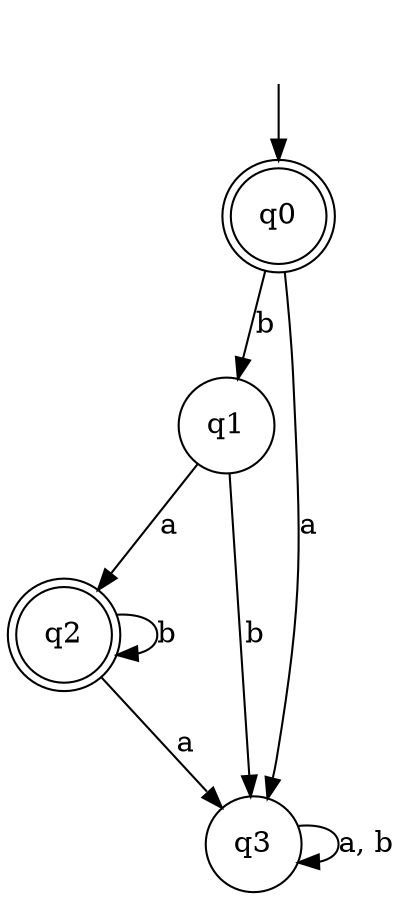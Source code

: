 digraph Automaton {

q1 [shape = circle];

q2 [shape = doublecircle];

q3 [shape = circle];

_nil [style = invis];

q0 [shape = doublecircle];

q0 -> q3 [label = "a"];

_nil -> q0;

q3 -> q3 [label = "a, b"];

q1 -> q2 [label = "a"];

q1 -> q3 [label = "b"];

q2 -> q3 [label = "a"];

q0 -> q1 [label = "b"];

q2 -> q2 [label = "b"];

}
